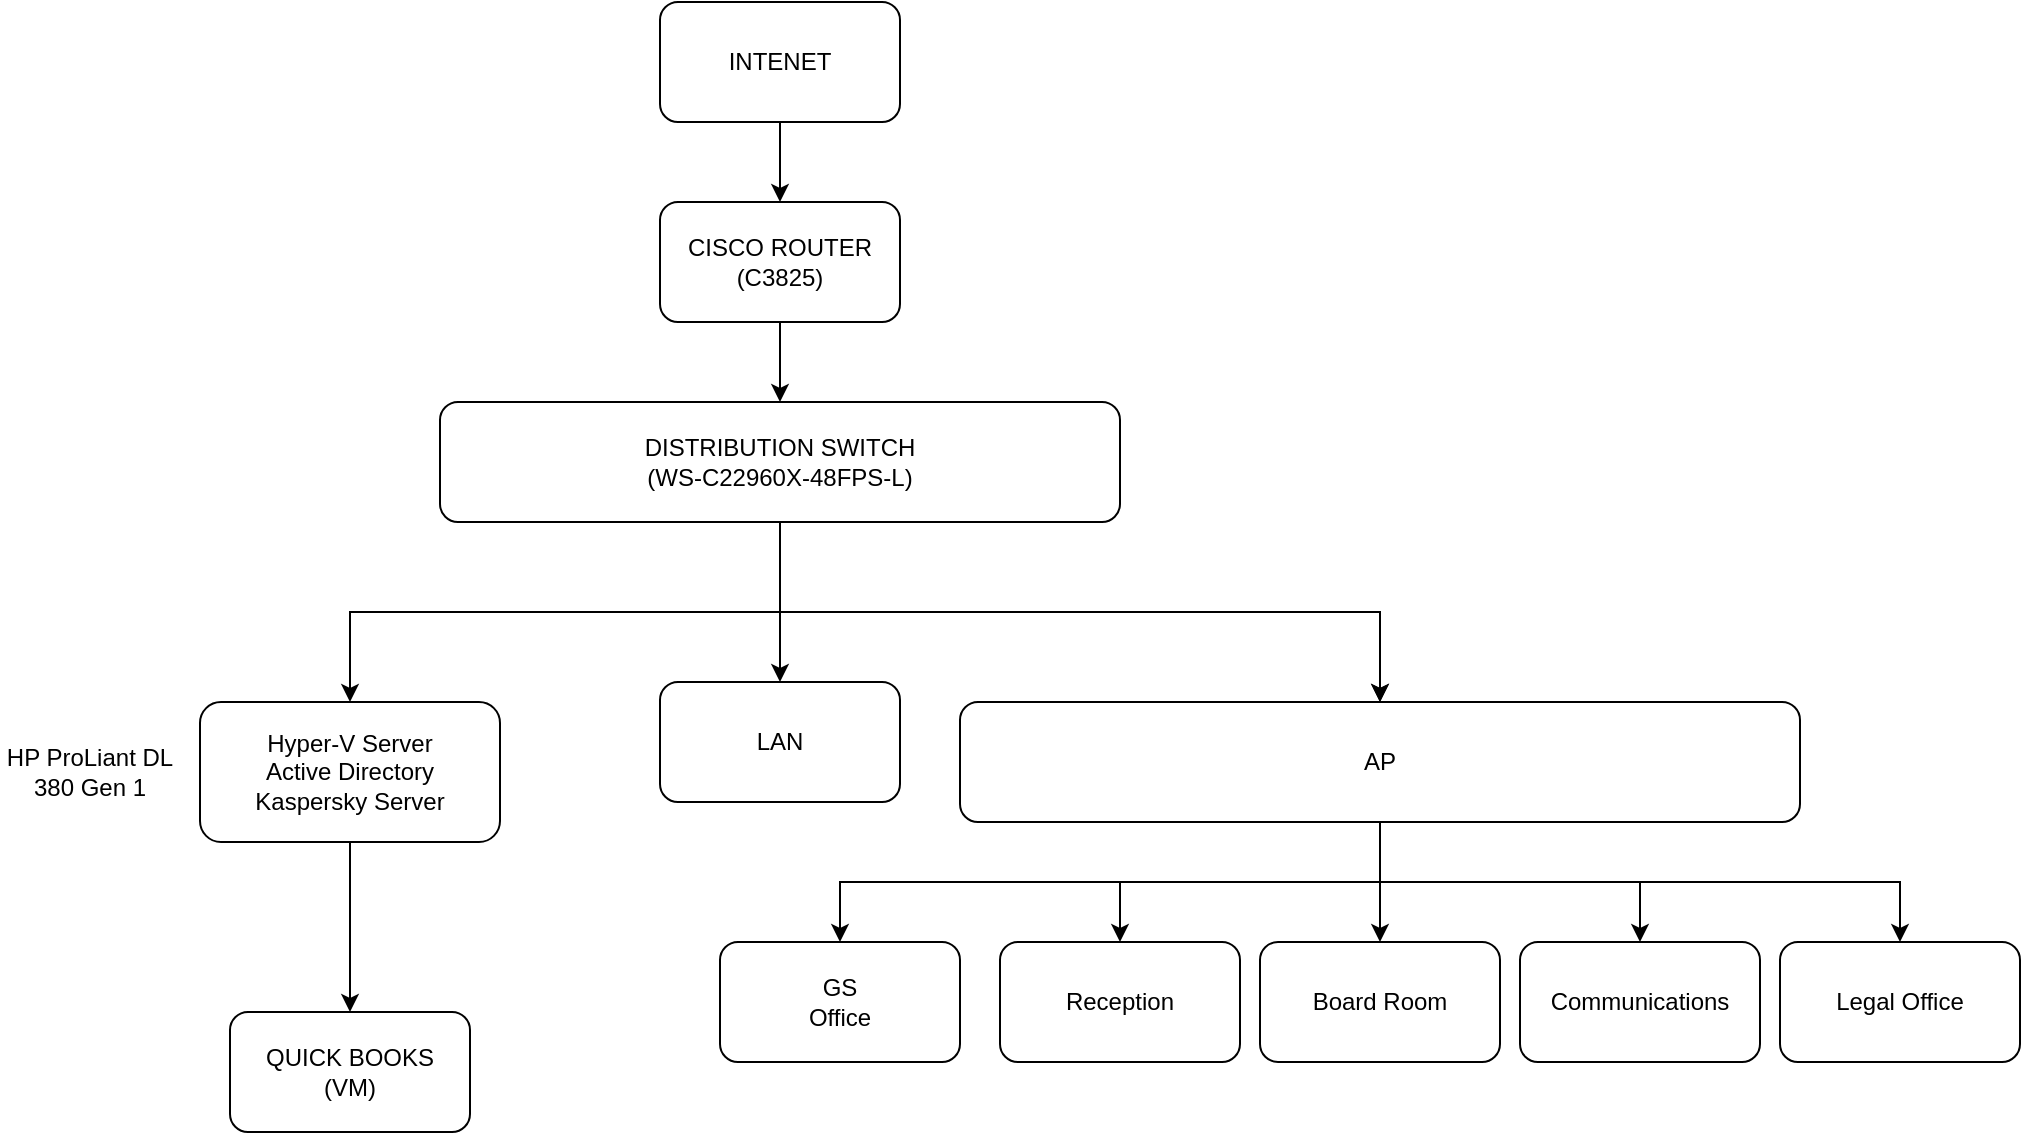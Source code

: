 <mxfile version="27.0.3">
  <diagram name="Page-1" id="FCiGR7SA0KtyH5cxzZ9L">
    <mxGraphModel dx="1209" dy="694" grid="1" gridSize="10" guides="1" tooltips="1" connect="1" arrows="1" fold="1" page="1" pageScale="1" pageWidth="850" pageHeight="1100" math="0" shadow="0">
      <root>
        <mxCell id="0" />
        <mxCell id="1" parent="0" />
        <mxCell id="k5pUPagfCENTA0EcS7Cd-3" value="" style="edgeStyle=orthogonalEdgeStyle;rounded=0;orthogonalLoop=1;jettySize=auto;html=1;" edge="1" parent="1" source="k5pUPagfCENTA0EcS7Cd-1" target="k5pUPagfCENTA0EcS7Cd-2">
          <mxGeometry relative="1" as="geometry" />
        </mxCell>
        <mxCell id="k5pUPagfCENTA0EcS7Cd-1" value="INTENET" style="rounded=1;whiteSpace=wrap;html=1;" vertex="1" parent="1">
          <mxGeometry x="360" y="40" width="120" height="60" as="geometry" />
        </mxCell>
        <mxCell id="k5pUPagfCENTA0EcS7Cd-5" value="" style="edgeStyle=orthogonalEdgeStyle;rounded=0;orthogonalLoop=1;jettySize=auto;html=1;" edge="1" parent="1" source="k5pUPagfCENTA0EcS7Cd-2" target="k5pUPagfCENTA0EcS7Cd-4">
          <mxGeometry relative="1" as="geometry" />
        </mxCell>
        <mxCell id="k5pUPagfCENTA0EcS7Cd-2" value="CISCO ROUTER&lt;div&gt;(C3825)&lt;/div&gt;" style="whiteSpace=wrap;html=1;rounded=1;" vertex="1" parent="1">
          <mxGeometry x="360" y="140" width="120" height="60" as="geometry" />
        </mxCell>
        <mxCell id="k5pUPagfCENTA0EcS7Cd-11" value="" style="edgeStyle=orthogonalEdgeStyle;rounded=0;orthogonalLoop=1;jettySize=auto;html=1;" edge="1" parent="1" source="k5pUPagfCENTA0EcS7Cd-4" target="k5pUPagfCENTA0EcS7Cd-10">
          <mxGeometry relative="1" as="geometry" />
        </mxCell>
        <mxCell id="k5pUPagfCENTA0EcS7Cd-13" value="" style="edgeStyle=orthogonalEdgeStyle;rounded=0;orthogonalLoop=1;jettySize=auto;html=1;" edge="1" parent="1" source="k5pUPagfCENTA0EcS7Cd-4" target="k5pUPagfCENTA0EcS7Cd-12">
          <mxGeometry relative="1" as="geometry" />
        </mxCell>
        <mxCell id="k5pUPagfCENTA0EcS7Cd-14" value="" style="edgeStyle=orthogonalEdgeStyle;rounded=0;orthogonalLoop=1;jettySize=auto;html=1;" edge="1" parent="1" source="k5pUPagfCENTA0EcS7Cd-4" target="k5pUPagfCENTA0EcS7Cd-12">
          <mxGeometry relative="1" as="geometry" />
        </mxCell>
        <mxCell id="k5pUPagfCENTA0EcS7Cd-16" value="" style="edgeStyle=orthogonalEdgeStyle;rounded=0;orthogonalLoop=1;jettySize=auto;html=1;" edge="1" parent="1" source="k5pUPagfCENTA0EcS7Cd-4" target="k5pUPagfCENTA0EcS7Cd-15">
          <mxGeometry relative="1" as="geometry" />
        </mxCell>
        <mxCell id="k5pUPagfCENTA0EcS7Cd-4" value="DISTRIBUTION SWITCH&lt;div&gt;(WS-C22960X-48FPS-L)&lt;/div&gt;" style="whiteSpace=wrap;html=1;rounded=1;" vertex="1" parent="1">
          <mxGeometry x="250" y="240" width="340" height="60" as="geometry" />
        </mxCell>
        <mxCell id="k5pUPagfCENTA0EcS7Cd-18" value="" style="edgeStyle=orthogonalEdgeStyle;rounded=0;orthogonalLoop=1;jettySize=auto;html=1;" edge="1" parent="1" source="k5pUPagfCENTA0EcS7Cd-10" target="k5pUPagfCENTA0EcS7Cd-17">
          <mxGeometry relative="1" as="geometry" />
        </mxCell>
        <mxCell id="k5pUPagfCENTA0EcS7Cd-10" value="Hyper-V Server&lt;div&gt;Active Directory&lt;/div&gt;&lt;div&gt;Kaspersky Server&lt;/div&gt;" style="whiteSpace=wrap;html=1;rounded=1;" vertex="1" parent="1">
          <mxGeometry x="130" y="390" width="150" height="70" as="geometry" />
        </mxCell>
        <mxCell id="k5pUPagfCENTA0EcS7Cd-22" value="" style="edgeStyle=orthogonalEdgeStyle;rounded=0;orthogonalLoop=1;jettySize=auto;html=1;" edge="1" parent="1" source="k5pUPagfCENTA0EcS7Cd-12" target="k5pUPagfCENTA0EcS7Cd-21">
          <mxGeometry relative="1" as="geometry" />
        </mxCell>
        <mxCell id="k5pUPagfCENTA0EcS7Cd-24" value="" style="edgeStyle=orthogonalEdgeStyle;rounded=0;orthogonalLoop=1;jettySize=auto;html=1;" edge="1" parent="1" source="k5pUPagfCENTA0EcS7Cd-12" target="k5pUPagfCENTA0EcS7Cd-23">
          <mxGeometry relative="1" as="geometry" />
        </mxCell>
        <mxCell id="k5pUPagfCENTA0EcS7Cd-26" value="" style="edgeStyle=orthogonalEdgeStyle;rounded=0;orthogonalLoop=1;jettySize=auto;html=1;" edge="1" parent="1" source="k5pUPagfCENTA0EcS7Cd-12" target="k5pUPagfCENTA0EcS7Cd-25">
          <mxGeometry relative="1" as="geometry" />
        </mxCell>
        <mxCell id="k5pUPagfCENTA0EcS7Cd-28" value="" style="edgeStyle=orthogonalEdgeStyle;rounded=0;orthogonalLoop=1;jettySize=auto;html=1;" edge="1" parent="1" source="k5pUPagfCENTA0EcS7Cd-12" target="k5pUPagfCENTA0EcS7Cd-27">
          <mxGeometry relative="1" as="geometry" />
        </mxCell>
        <mxCell id="k5pUPagfCENTA0EcS7Cd-30" value="" style="edgeStyle=orthogonalEdgeStyle;rounded=0;orthogonalLoop=1;jettySize=auto;html=1;" edge="1" parent="1" source="k5pUPagfCENTA0EcS7Cd-12" target="k5pUPagfCENTA0EcS7Cd-29">
          <mxGeometry relative="1" as="geometry" />
        </mxCell>
        <mxCell id="k5pUPagfCENTA0EcS7Cd-12" value="AP" style="whiteSpace=wrap;html=1;rounded=1;" vertex="1" parent="1">
          <mxGeometry x="510" y="390" width="420" height="60" as="geometry" />
        </mxCell>
        <mxCell id="k5pUPagfCENTA0EcS7Cd-15" value="LAN" style="whiteSpace=wrap;html=1;rounded=1;" vertex="1" parent="1">
          <mxGeometry x="360" y="380" width="120" height="60" as="geometry" />
        </mxCell>
        <mxCell id="k5pUPagfCENTA0EcS7Cd-17" value="QUICK BOOKS&lt;div&gt;(VM)&lt;/div&gt;" style="whiteSpace=wrap;html=1;rounded=1;" vertex="1" parent="1">
          <mxGeometry x="145" y="545" width="120" height="60" as="geometry" />
        </mxCell>
        <mxCell id="k5pUPagfCENTA0EcS7Cd-20" value="HP ProLiant DL 380 Gen 1" style="text;html=1;align=center;verticalAlign=middle;whiteSpace=wrap;rounded=0;" vertex="1" parent="1">
          <mxGeometry x="30" y="410" width="90" height="30" as="geometry" />
        </mxCell>
        <mxCell id="k5pUPagfCENTA0EcS7Cd-21" value="GS&lt;div&gt;Office&lt;/div&gt;" style="whiteSpace=wrap;html=1;rounded=1;" vertex="1" parent="1">
          <mxGeometry x="390" y="510" width="120" height="60" as="geometry" />
        </mxCell>
        <mxCell id="k5pUPagfCENTA0EcS7Cd-23" value="Reception" style="whiteSpace=wrap;html=1;rounded=1;" vertex="1" parent="1">
          <mxGeometry x="530" y="510" width="120" height="60" as="geometry" />
        </mxCell>
        <mxCell id="k5pUPagfCENTA0EcS7Cd-25" value="Communications" style="whiteSpace=wrap;html=1;rounded=1;" vertex="1" parent="1">
          <mxGeometry x="790" y="510" width="120" height="60" as="geometry" />
        </mxCell>
        <mxCell id="k5pUPagfCENTA0EcS7Cd-27" value="Legal Office" style="whiteSpace=wrap;html=1;rounded=1;" vertex="1" parent="1">
          <mxGeometry x="920" y="510" width="120" height="60" as="geometry" />
        </mxCell>
        <mxCell id="k5pUPagfCENTA0EcS7Cd-29" value="Board Room" style="whiteSpace=wrap;html=1;rounded=1;" vertex="1" parent="1">
          <mxGeometry x="660" y="510" width="120" height="60" as="geometry" />
        </mxCell>
      </root>
    </mxGraphModel>
  </diagram>
</mxfile>
